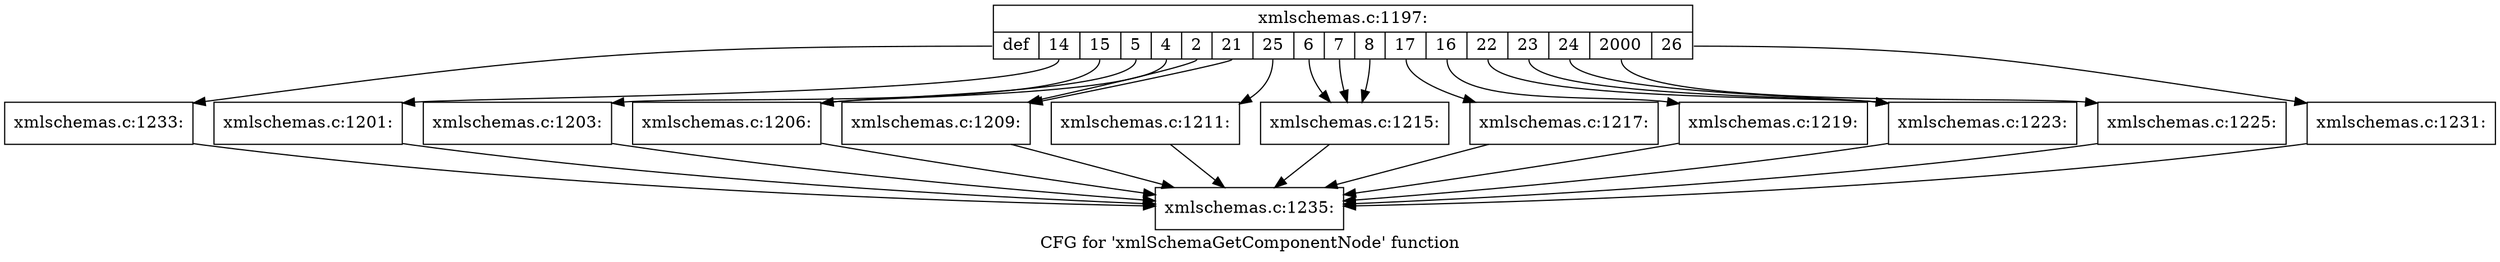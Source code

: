 digraph "CFG for 'xmlSchemaGetComponentNode' function" {
	label="CFG for 'xmlSchemaGetComponentNode' function";

	Node0x4ba93d0 [shape=record,label="{xmlschemas.c:1197:|{<s0>def|<s1>14|<s2>15|<s3>5|<s4>4|<s5>2|<s6>21|<s7>25|<s8>6|<s9>7|<s10>8|<s11>17|<s12>16|<s13>22|<s14>23|<s15>24|<s16>2000|<s17>26}}"];
	Node0x4ba93d0:s0 -> Node0x4ba4530;
	Node0x4ba93d0:s1 -> Node0x4ba45e0;
	Node0x4ba93d0:s2 -> Node0x4ba4770;
	Node0x4ba93d0:s3 -> Node0x4bab1b0;
	Node0x4ba93d0:s4 -> Node0x4bab1b0;
	Node0x4ba93d0:s5 -> Node0x4bab560;
	Node0x4ba93d0:s6 -> Node0x4bab560;
	Node0x4ba93d0:s7 -> Node0x4bab910;
	Node0x4ba93d0:s8 -> Node0x4babcc0;
	Node0x4ba93d0:s9 -> Node0x4babcc0;
	Node0x4ba93d0:s10 -> Node0x4babcc0;
	Node0x4ba93d0:s11 -> Node0x4bac070;
	Node0x4ba93d0:s12 -> Node0x4baac70;
	Node0x4ba93d0:s13 -> Node0x4bacbc0;
	Node0x4ba93d0:s14 -> Node0x4bacbc0;
	Node0x4ba93d0:s15 -> Node0x4bacbc0;
	Node0x4ba93d0:s16 -> Node0x4bacf70;
	Node0x4ba93d0:s17 -> Node0x4bad320;
	Node0x4ba45e0 [shape=record,label="{xmlschemas.c:1201:}"];
	Node0x4ba45e0 -> Node0x4ba47c0;
	Node0x4ba4770 [shape=record,label="{xmlschemas.c:1203:}"];
	Node0x4ba4770 -> Node0x4ba47c0;
	Node0x4bab1b0 [shape=record,label="{xmlschemas.c:1206:}"];
	Node0x4bab1b0 -> Node0x4ba47c0;
	Node0x4bab560 [shape=record,label="{xmlschemas.c:1209:}"];
	Node0x4bab560 -> Node0x4ba47c0;
	Node0x4bab910 [shape=record,label="{xmlschemas.c:1211:}"];
	Node0x4bab910 -> Node0x4ba47c0;
	Node0x4babcc0 [shape=record,label="{xmlschemas.c:1215:}"];
	Node0x4babcc0 -> Node0x4ba47c0;
	Node0x4bac070 [shape=record,label="{xmlschemas.c:1217:}"];
	Node0x4bac070 -> Node0x4ba47c0;
	Node0x4baac70 [shape=record,label="{xmlschemas.c:1219:}"];
	Node0x4baac70 -> Node0x4ba47c0;
	Node0x4bacbc0 [shape=record,label="{xmlschemas.c:1223:}"];
	Node0x4bacbc0 -> Node0x4ba47c0;
	Node0x4bacf70 [shape=record,label="{xmlschemas.c:1225:}"];
	Node0x4bacf70 -> Node0x4ba47c0;
	Node0x4bad320 [shape=record,label="{xmlschemas.c:1231:}"];
	Node0x4bad320 -> Node0x4ba47c0;
	Node0x4ba4530 [shape=record,label="{xmlschemas.c:1233:}"];
	Node0x4ba4530 -> Node0x4ba47c0;
	Node0x4ba47c0 [shape=record,label="{xmlschemas.c:1235:}"];
}
